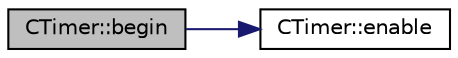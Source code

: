 digraph "CTimer::begin"
{
  edge [fontname="Helvetica",fontsize="10",labelfontname="Helvetica",labelfontsize="10"];
  node [fontname="Helvetica",fontsize="10",shape=record];
  rankdir="LR";
  Node1 [label="CTimer::begin",height=0.2,width=0.4,color="black", fillcolor="grey75", style="filled" fontcolor="black"];
  Node1 -> Node2 [color="midnightblue",fontsize="10",style="solid",fontname="Helvetica"];
  Node2 [label="CTimer::enable",height=0.2,width=0.4,color="black", fillcolor="white", style="filled",URL="$db/de1/class_c_timer.html#aeffc80e8f34a8c1e5e0850da92b7ee17"];
}
